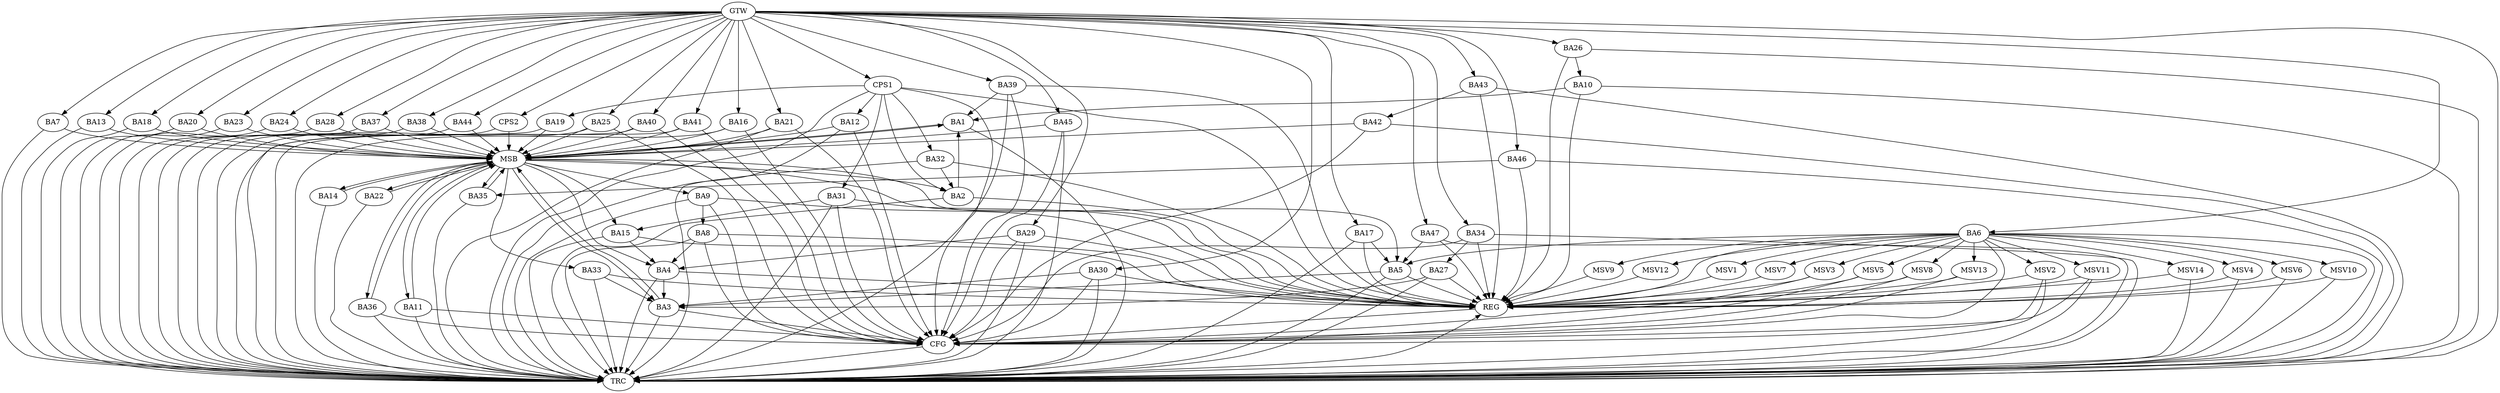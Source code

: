 strict digraph G {
  BA1 [ label="BA1" ];
  BA2 [ label="BA2" ];
  BA3 [ label="BA3" ];
  BA4 [ label="BA4" ];
  BA5 [ label="BA5" ];
  BA6 [ label="BA6" ];
  BA7 [ label="BA7" ];
  BA8 [ label="BA8" ];
  BA9 [ label="BA9" ];
  BA10 [ label="BA10" ];
  BA11 [ label="BA11" ];
  BA12 [ label="BA12" ];
  BA13 [ label="BA13" ];
  BA14 [ label="BA14" ];
  BA15 [ label="BA15" ];
  BA16 [ label="BA16" ];
  BA17 [ label="BA17" ];
  BA18 [ label="BA18" ];
  BA19 [ label="BA19" ];
  BA20 [ label="BA20" ];
  BA21 [ label="BA21" ];
  BA22 [ label="BA22" ];
  BA23 [ label="BA23" ];
  BA24 [ label="BA24" ];
  BA25 [ label="BA25" ];
  BA26 [ label="BA26" ];
  BA27 [ label="BA27" ];
  BA28 [ label="BA28" ];
  BA29 [ label="BA29" ];
  BA30 [ label="BA30" ];
  BA31 [ label="BA31" ];
  BA32 [ label="BA32" ];
  BA33 [ label="BA33" ];
  BA34 [ label="BA34" ];
  BA35 [ label="BA35" ];
  BA36 [ label="BA36" ];
  BA37 [ label="BA37" ];
  BA38 [ label="BA38" ];
  BA39 [ label="BA39" ];
  BA40 [ label="BA40" ];
  BA41 [ label="BA41" ];
  BA42 [ label="BA42" ];
  BA43 [ label="BA43" ];
  BA44 [ label="BA44" ];
  BA45 [ label="BA45" ];
  BA46 [ label="BA46" ];
  BA47 [ label="BA47" ];
  CPS1 [ label="CPS1" ];
  CPS2 [ label="CPS2" ];
  GTW [ label="GTW" ];
  REG [ label="REG" ];
  MSB [ label="MSB" ];
  CFG [ label="CFG" ];
  TRC [ label="TRC" ];
  MSV1 [ label="MSV1" ];
  MSV2 [ label="MSV2" ];
  MSV3 [ label="MSV3" ];
  MSV4 [ label="MSV4" ];
  MSV5 [ label="MSV5" ];
  MSV6 [ label="MSV6" ];
  MSV7 [ label="MSV7" ];
  MSV8 [ label="MSV8" ];
  MSV9 [ label="MSV9" ];
  MSV10 [ label="MSV10" ];
  MSV11 [ label="MSV11" ];
  MSV12 [ label="MSV12" ];
  MSV13 [ label="MSV13" ];
  MSV14 [ label="MSV14" ];
  BA2 -> BA1;
  BA4 -> BA3;
  BA5 -> BA3;
  BA6 -> BA5;
  BA8 -> BA4;
  BA9 -> BA8;
  BA10 -> BA1;
  BA15 -> BA4;
  BA17 -> BA5;
  BA26 -> BA10;
  BA27 -> BA3;
  BA29 -> BA4;
  BA30 -> BA3;
  BA31 -> BA15;
  BA32 -> BA2;
  BA33 -> BA3;
  BA34 -> BA27;
  BA39 -> BA1;
  BA43 -> BA42;
  BA46 -> BA35;
  BA47 -> BA5;
  CPS1 -> BA2;
  CPS1 -> BA19;
  CPS1 -> BA31;
  CPS1 -> BA12;
  CPS1 -> BA32;
  GTW -> BA6;
  GTW -> BA7;
  GTW -> BA13;
  GTW -> BA16;
  GTW -> BA17;
  GTW -> BA18;
  GTW -> BA20;
  GTW -> BA21;
  GTW -> BA23;
  GTW -> BA24;
  GTW -> BA25;
  GTW -> BA26;
  GTW -> BA28;
  GTW -> BA29;
  GTW -> BA30;
  GTW -> BA34;
  GTW -> BA37;
  GTW -> BA38;
  GTW -> BA39;
  GTW -> BA40;
  GTW -> BA41;
  GTW -> BA43;
  GTW -> BA44;
  GTW -> BA45;
  GTW -> BA46;
  GTW -> BA47;
  GTW -> CPS1;
  GTW -> CPS2;
  BA2 -> REG;
  BA4 -> REG;
  BA5 -> REG;
  BA6 -> REG;
  BA8 -> REG;
  BA9 -> REG;
  BA10 -> REG;
  BA15 -> REG;
  BA17 -> REG;
  BA26 -> REG;
  BA27 -> REG;
  BA29 -> REG;
  BA30 -> REG;
  BA31 -> REG;
  BA32 -> REG;
  BA33 -> REG;
  BA34 -> REG;
  BA39 -> REG;
  BA43 -> REG;
  BA46 -> REG;
  BA47 -> REG;
  CPS1 -> REG;
  BA1 -> MSB;
  MSB -> BA2;
  MSB -> REG;
  BA3 -> MSB;
  BA7 -> MSB;
  MSB -> BA5;
  BA11 -> MSB;
  MSB -> BA3;
  BA12 -> MSB;
  MSB -> BA4;
  BA13 -> MSB;
  BA14 -> MSB;
  BA16 -> MSB;
  BA18 -> MSB;
  MSB -> BA15;
  BA19 -> MSB;
  BA20 -> MSB;
  BA21 -> MSB;
  BA22 -> MSB;
  BA23 -> MSB;
  BA24 -> MSB;
  MSB -> BA14;
  BA25 -> MSB;
  MSB -> BA1;
  BA28 -> MSB;
  BA35 -> MSB;
  BA36 -> MSB;
  BA37 -> MSB;
  MSB -> BA9;
  BA38 -> MSB;
  BA40 -> MSB;
  MSB -> BA36;
  BA41 -> MSB;
  BA42 -> MSB;
  BA44 -> MSB;
  MSB -> BA33;
  BA45 -> MSB;
  MSB -> BA35;
  CPS2 -> MSB;
  MSB -> BA22;
  MSB -> BA11;
  BA6 -> CFG;
  BA45 -> CFG;
  BA11 -> CFG;
  BA12 -> CFG;
  BA21 -> CFG;
  BA25 -> CFG;
  BA16 -> CFG;
  BA31 -> CFG;
  CPS1 -> CFG;
  BA29 -> CFG;
  BA30 -> CFG;
  BA39 -> CFG;
  BA40 -> CFG;
  BA9 -> CFG;
  BA42 -> CFG;
  BA36 -> CFG;
  BA3 -> CFG;
  BA34 -> CFG;
  BA41 -> CFG;
  BA8 -> CFG;
  REG -> CFG;
  BA1 -> TRC;
  BA2 -> TRC;
  BA3 -> TRC;
  BA4 -> TRC;
  BA5 -> TRC;
  BA6 -> TRC;
  BA7 -> TRC;
  BA8 -> TRC;
  BA9 -> TRC;
  BA10 -> TRC;
  BA11 -> TRC;
  BA12 -> TRC;
  BA13 -> TRC;
  BA14 -> TRC;
  BA15 -> TRC;
  BA16 -> TRC;
  BA17 -> TRC;
  BA18 -> TRC;
  BA19 -> TRC;
  BA20 -> TRC;
  BA21 -> TRC;
  BA22 -> TRC;
  BA23 -> TRC;
  BA24 -> TRC;
  BA25 -> TRC;
  BA26 -> TRC;
  BA27 -> TRC;
  BA28 -> TRC;
  BA29 -> TRC;
  BA30 -> TRC;
  BA31 -> TRC;
  BA32 -> TRC;
  BA33 -> TRC;
  BA34 -> TRC;
  BA35 -> TRC;
  BA36 -> TRC;
  BA37 -> TRC;
  BA38 -> TRC;
  BA39 -> TRC;
  BA40 -> TRC;
  BA41 -> TRC;
  BA42 -> TRC;
  BA43 -> TRC;
  BA44 -> TRC;
  BA45 -> TRC;
  BA46 -> TRC;
  BA47 -> TRC;
  CPS1 -> TRC;
  CPS2 -> TRC;
  GTW -> TRC;
  CFG -> TRC;
  TRC -> REG;
  BA6 -> MSV1;
  BA6 -> MSV2;
  BA6 -> MSV3;
  BA6 -> MSV4;
  BA6 -> MSV5;
  BA6 -> MSV6;
  MSV1 -> REG;
  MSV2 -> REG;
  MSV2 -> TRC;
  MSV2 -> CFG;
  MSV3 -> REG;
  MSV3 -> CFG;
  MSV4 -> REG;
  MSV4 -> TRC;
  MSV5 -> REG;
  MSV5 -> CFG;
  MSV6 -> REG;
  MSV6 -> TRC;
  BA6 -> MSV7;
  BA6 -> MSV8;
  MSV7 -> REG;
  MSV8 -> REG;
  MSV8 -> CFG;
  BA6 -> MSV9;
  MSV9 -> REG;
  BA6 -> MSV10;
  MSV10 -> REG;
  MSV10 -> TRC;
  BA6 -> MSV11;
  MSV11 -> REG;
  MSV11 -> TRC;
  MSV11 -> CFG;
  BA6 -> MSV12;
  MSV12 -> REG;
  BA6 -> MSV13;
  MSV13 -> REG;
  MSV13 -> CFG;
  BA6 -> MSV14;
  MSV14 -> REG;
  MSV14 -> TRC;
}
